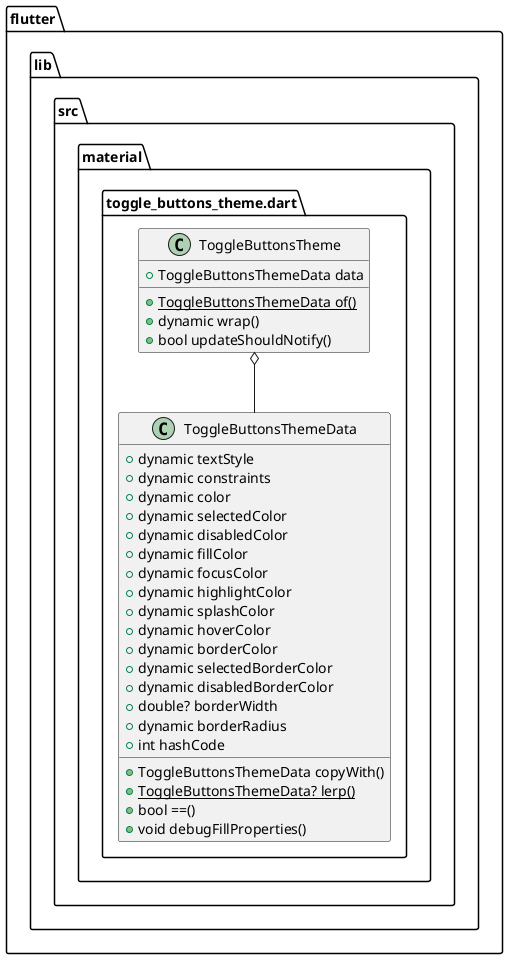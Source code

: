 @startuml
set namespaceSeparator ::

class "flutter::lib::src::material::toggle_buttons_theme.dart::ToggleButtonsThemeData" {
  +dynamic textStyle
  +dynamic constraints
  +dynamic color
  +dynamic selectedColor
  +dynamic disabledColor
  +dynamic fillColor
  +dynamic focusColor
  +dynamic highlightColor
  +dynamic splashColor
  +dynamic hoverColor
  +dynamic borderColor
  +dynamic selectedBorderColor
  +dynamic disabledBorderColor
  +double? borderWidth
  +dynamic borderRadius
  +int hashCode
  +ToggleButtonsThemeData copyWith()
  {static} +ToggleButtonsThemeData? lerp()
  +bool ==()
  +void debugFillProperties()
}

class "flutter::lib::src::material::toggle_buttons_theme.dart::ToggleButtonsTheme" {
  +ToggleButtonsThemeData data
  {static} +ToggleButtonsThemeData of()
  +dynamic wrap()
  +bool updateShouldNotify()
}

"flutter::lib::src::material::toggle_buttons_theme.dart::ToggleButtonsTheme" o-- "flutter::lib::src::material::toggle_buttons_theme.dart::ToggleButtonsThemeData"


@enduml